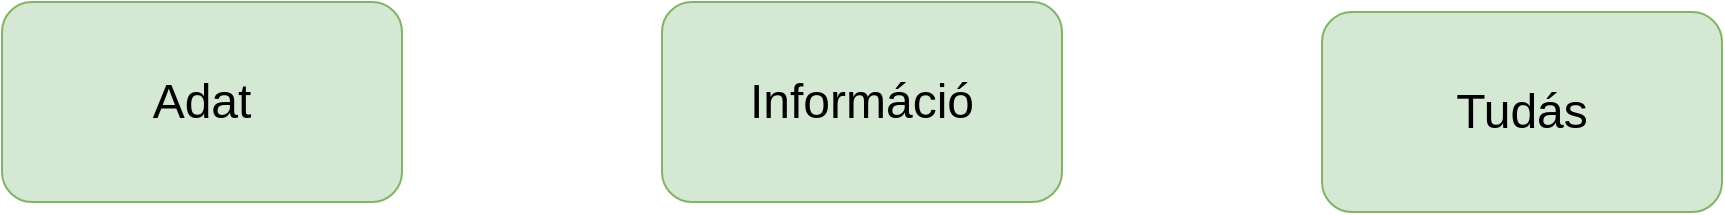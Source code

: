 <mxfile version="13.9.6" type="device"><diagram id="lURBuVHRbpdjx5I-t48j" name="Page-1"><mxGraphModel dx="1422" dy="914" grid="1" gridSize="10" guides="1" tooltips="1" connect="1" arrows="1" fold="1" page="1" pageScale="1" pageWidth="1400" pageHeight="850" math="0" shadow="0"><root><mxCell id="0"/><mxCell id="1" parent="0"/><mxCell id="Ez83ja026AY6WMKHyLBR-2" value="&lt;font style=&quot;font-size: 24px&quot;&gt;Adat&lt;/font&gt;" style="rounded=1;whiteSpace=wrap;html=1;fillColor=#d5e8d4;strokeColor=#82b366;" vertex="1" parent="1"><mxGeometry x="270" y="370" width="200" height="100" as="geometry"/></mxCell><mxCell id="Ez83ja026AY6WMKHyLBR-3" value="&lt;font style=&quot;font-size: 24px&quot;&gt;Információ&lt;/font&gt;" style="rounded=1;whiteSpace=wrap;html=1;fillColor=#d5e8d4;strokeColor=#82b366;" vertex="1" parent="1"><mxGeometry x="600" y="370" width="200" height="100" as="geometry"/></mxCell><mxCell id="Ez83ja026AY6WMKHyLBR-4" value="&lt;font style=&quot;font-size: 24px&quot;&gt;Tudás&lt;/font&gt;" style="rounded=1;whiteSpace=wrap;html=1;fillColor=#d5e8d4;strokeColor=#82b366;" vertex="1" parent="1"><mxGeometry x="930" y="375" width="200" height="100" as="geometry"/></mxCell></root></mxGraphModel></diagram></mxfile>
